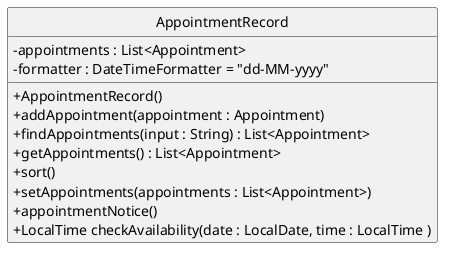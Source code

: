 @startuml
'https://plantuml.com/class-diagram

skinparam classAttributeIconSize 0
hide circle

class AppointmentRecord {
- appointments : List<Appointment>
- formatter : DateTimeFormatter = "dd-MM-yyyy"
+ AppointmentRecord()
+ addAppointment(appointment : Appointment)
+ findAppointments(input : String) : List<Appointment>
+ getAppointments() : List<Appointment>
+ sort()
+ setAppointments(appointments : List<Appointment>)
+ appointmentNotice()
+ LocalTime checkAvailability(date : LocalDate, time : LocalTime )
}

@enduml